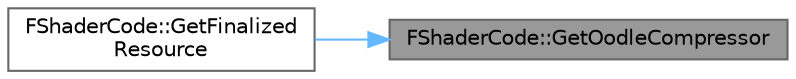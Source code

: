 digraph "FShaderCode::GetOodleCompressor"
{
 // INTERACTIVE_SVG=YES
 // LATEX_PDF_SIZE
  bgcolor="transparent";
  edge [fontname=Helvetica,fontsize=10,labelfontname=Helvetica,labelfontsize=10];
  node [fontname=Helvetica,fontsize=10,shape=box,height=0.2,width=0.4];
  rankdir="RL";
  Node1 [id="Node000001",label="FShaderCode::GetOodleCompressor",height=0.2,width=0.4,color="gray40", fillcolor="grey60", style="filled", fontcolor="black",tooltip=" "];
  Node1 -> Node2 [id="edge1_Node000001_Node000002",dir="back",color="steelblue1",style="solid",tooltip=" "];
  Node2 [id="Node000002",label="FShaderCode::GetFinalized\lResource",height=0.2,width=0.4,color="grey40", fillcolor="white", style="filled",URL="$d4/d86/classFShaderCode.html#a1c2cc1e62ffc8c927bd81f7dfeca635e",tooltip=" "];
}
